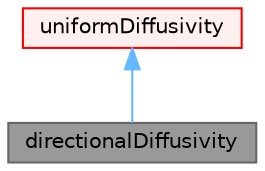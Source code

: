 digraph "directionalDiffusivity"
{
 // LATEX_PDF_SIZE
  bgcolor="transparent";
  edge [fontname=Helvetica,fontsize=10,labelfontname=Helvetica,labelfontsize=10];
  node [fontname=Helvetica,fontsize=10,shape=box,height=0.2,width=0.4];
  Node1 [id="Node000001",label="directionalDiffusivity",height=0.2,width=0.4,color="gray40", fillcolor="grey60", style="filled", fontcolor="black",tooltip="Directional finite volume mesh motion diffusivity."];
  Node2 -> Node1 [id="edge1_Node000001_Node000002",dir="back",color="steelblue1",style="solid",tooltip=" "];
  Node2 [id="Node000002",label="uniformDiffusivity",height=0.2,width=0.4,color="red", fillcolor="#FFF0F0", style="filled",URL="$classFoam_1_1uniformDiffusivity.html",tooltip="Uniform uniform finite volume mesh motion diffusivity."];
}
